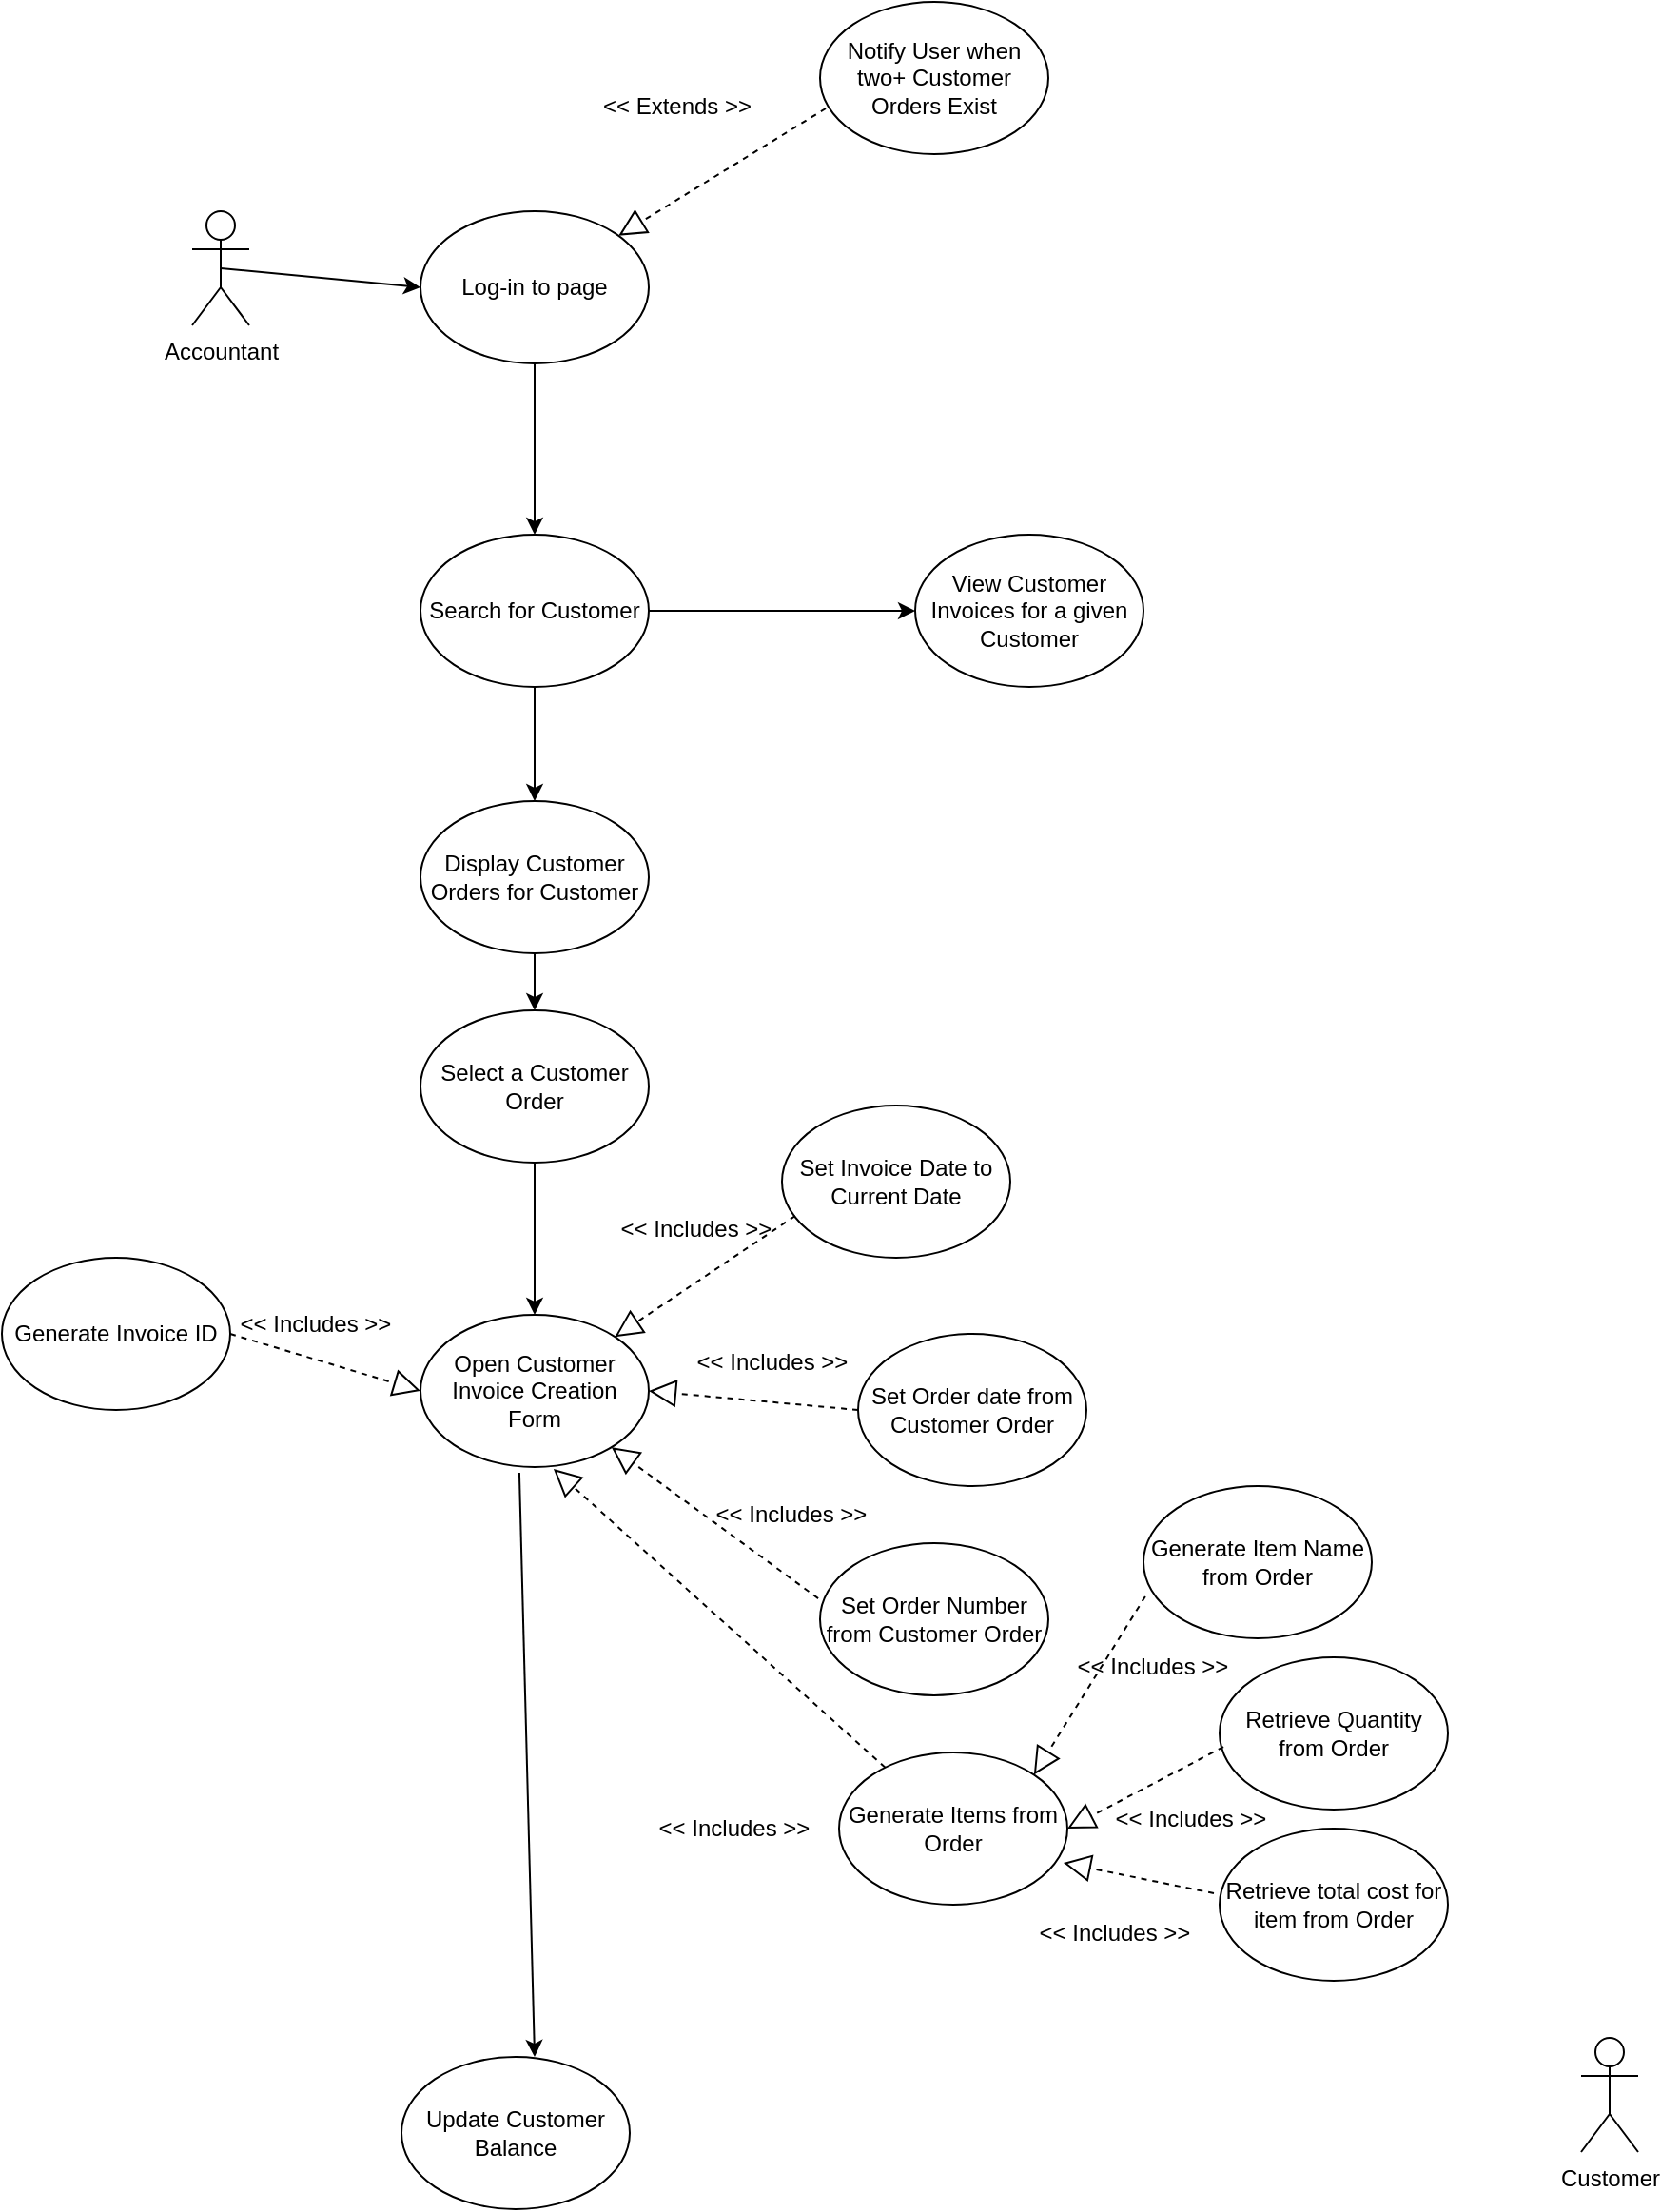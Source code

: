 <mxfile version="20.4.0" type="device"><diagram id="D1ZL9qfFzyinGgs-K52B" name="Page-1"><mxGraphModel dx="1890" dy="1758" grid="1" gridSize="10" guides="1" tooltips="1" connect="1" arrows="1" fold="1" page="1" pageScale="1" pageWidth="850" pageHeight="1100" math="0" shadow="0"><root><mxCell id="0"/><mxCell id="1" parent="0"/><mxCell id="vQxch1JY4LkTe1m2KwqM-1" value="Accountant" style="shape=umlActor;verticalLabelPosition=bottom;verticalAlign=top;html=1;" vertex="1" parent="1"><mxGeometry x="20" y="30" width="30" height="60" as="geometry"/></mxCell><mxCell id="vQxch1JY4LkTe1m2KwqM-4" value="Log-in to page" style="ellipse;whiteSpace=wrap;html=1;" vertex="1" parent="1"><mxGeometry x="140" y="30" width="120" height="80" as="geometry"/></mxCell><mxCell id="vQxch1JY4LkTe1m2KwqM-5" value="" style="endArrow=classic;html=1;rounded=0;exitX=0.5;exitY=0.5;exitDx=0;exitDy=0;exitPerimeter=0;entryX=0;entryY=0.5;entryDx=0;entryDy=0;" edge="1" parent="1" source="vQxch1JY4LkTe1m2KwqM-1" target="vQxch1JY4LkTe1m2KwqM-4"><mxGeometry width="50" height="50" relative="1" as="geometry"><mxPoint x="400" y="270" as="sourcePoint"/><mxPoint x="450" y="220" as="targetPoint"/></mxGeometry></mxCell><mxCell id="vQxch1JY4LkTe1m2KwqM-6" value="" style="endArrow=classic;html=1;rounded=0;exitX=0.5;exitY=1;exitDx=0;exitDy=0;" edge="1" parent="1" source="vQxch1JY4LkTe1m2KwqM-4"><mxGeometry width="50" height="50" relative="1" as="geometry"><mxPoint x="400" y="270" as="sourcePoint"/><mxPoint x="200" y="200" as="targetPoint"/></mxGeometry></mxCell><mxCell id="vQxch1JY4LkTe1m2KwqM-7" value="Search for Customer" style="ellipse;whiteSpace=wrap;html=1;" vertex="1" parent="1"><mxGeometry x="140" y="200" width="120" height="80" as="geometry"/></mxCell><mxCell id="vQxch1JY4LkTe1m2KwqM-8" value="Notify User when two+ Customer Orders Exist" style="ellipse;whiteSpace=wrap;html=1;" vertex="1" parent="1"><mxGeometry x="350" y="-80" width="120" height="80" as="geometry"/></mxCell><mxCell id="vQxch1JY4LkTe1m2KwqM-9" value="" style="endArrow=block;dashed=1;endFill=0;endSize=12;html=1;rounded=0;exitX=0.025;exitY=0.7;exitDx=0;exitDy=0;exitPerimeter=0;" edge="1" parent="1" source="vQxch1JY4LkTe1m2KwqM-8" target="vQxch1JY4LkTe1m2KwqM-4"><mxGeometry width="160" relative="1" as="geometry"><mxPoint x="340" y="140" as="sourcePoint"/><mxPoint x="500" y="140" as="targetPoint"/></mxGeometry></mxCell><mxCell id="vQxch1JY4LkTe1m2KwqM-11" value="&amp;lt;&amp;lt; Extends &amp;gt;&amp;gt;" style="text;html=1;strokeColor=none;fillColor=none;align=center;verticalAlign=middle;whiteSpace=wrap;rounded=0;" vertex="1" parent="1"><mxGeometry x="230" y="-40" width="90" height="30" as="geometry"/></mxCell><mxCell id="vQxch1JY4LkTe1m2KwqM-12" value="Display Customer Orders for Customer" style="ellipse;whiteSpace=wrap;html=1;" vertex="1" parent="1"><mxGeometry x="140" y="340" width="120" height="80" as="geometry"/></mxCell><mxCell id="vQxch1JY4LkTe1m2KwqM-13" value="" style="endArrow=classic;html=1;rounded=0;exitX=0.5;exitY=1;exitDx=0;exitDy=0;entryX=0.5;entryY=0;entryDx=0;entryDy=0;" edge="1" parent="1" source="vQxch1JY4LkTe1m2KwqM-7" target="vQxch1JY4LkTe1m2KwqM-12"><mxGeometry width="50" height="50" relative="1" as="geometry"><mxPoint x="400" y="340" as="sourcePoint"/><mxPoint x="450" y="290" as="targetPoint"/></mxGeometry></mxCell><mxCell id="vQxch1JY4LkTe1m2KwqM-14" value="Select a Customer Order" style="ellipse;whiteSpace=wrap;html=1;" vertex="1" parent="1"><mxGeometry x="140" y="450" width="120" height="80" as="geometry"/></mxCell><mxCell id="vQxch1JY4LkTe1m2KwqM-15" value="" style="endArrow=classic;html=1;rounded=0;exitX=0.5;exitY=1;exitDx=0;exitDy=0;" edge="1" parent="1" source="vQxch1JY4LkTe1m2KwqM-12" target="vQxch1JY4LkTe1m2KwqM-14"><mxGeometry width="50" height="50" relative="1" as="geometry"><mxPoint x="400" y="530" as="sourcePoint"/><mxPoint x="450" y="480" as="targetPoint"/></mxGeometry></mxCell><mxCell id="vQxch1JY4LkTe1m2KwqM-16" value="Open Customer Invoice Creation Form" style="ellipse;whiteSpace=wrap;html=1;" vertex="1" parent="1"><mxGeometry x="140" y="610" width="120" height="80" as="geometry"/></mxCell><mxCell id="vQxch1JY4LkTe1m2KwqM-17" value="" style="endArrow=classic;html=1;rounded=0;exitX=0.5;exitY=1;exitDx=0;exitDy=0;entryX=0.5;entryY=0;entryDx=0;entryDy=0;" edge="1" parent="1" source="vQxch1JY4LkTe1m2KwqM-14" target="vQxch1JY4LkTe1m2KwqM-16"><mxGeometry width="50" height="50" relative="1" as="geometry"><mxPoint x="400" y="520" as="sourcePoint"/><mxPoint x="450" y="470" as="targetPoint"/></mxGeometry></mxCell><mxCell id="vQxch1JY4LkTe1m2KwqM-18" value="Set Invoice Date to Current Date" style="ellipse;whiteSpace=wrap;html=1;" vertex="1" parent="1"><mxGeometry x="330" y="500" width="120" height="80" as="geometry"/></mxCell><mxCell id="vQxch1JY4LkTe1m2KwqM-19" value="" style="endArrow=block;dashed=1;endFill=0;endSize=12;html=1;rounded=0;exitX=0.058;exitY=0.725;exitDx=0;exitDy=0;exitPerimeter=0;" edge="1" parent="1" source="vQxch1JY4LkTe1m2KwqM-18" target="vQxch1JY4LkTe1m2KwqM-16"><mxGeometry width="160" relative="1" as="geometry"><mxPoint x="340" y="580" as="sourcePoint"/><mxPoint x="500" y="580" as="targetPoint"/></mxGeometry></mxCell><mxCell id="vQxch1JY4LkTe1m2KwqM-20" value="&amp;lt;&amp;lt; Includes &amp;gt;&amp;gt;" style="text;html=1;strokeColor=none;fillColor=none;align=center;verticalAlign=middle;whiteSpace=wrap;rounded=0;" vertex="1" parent="1"><mxGeometry x="500" y="860" width="90" height="30" as="geometry"/></mxCell><mxCell id="vQxch1JY4LkTe1m2KwqM-21" value="Set Order date from Customer Order" style="ellipse;whiteSpace=wrap;html=1;" vertex="1" parent="1"><mxGeometry x="370" y="620" width="120" height="80" as="geometry"/></mxCell><mxCell id="vQxch1JY4LkTe1m2KwqM-23" value="" style="endArrow=block;dashed=1;endFill=0;endSize=12;html=1;rounded=0;exitX=0;exitY=0.5;exitDx=0;exitDy=0;entryX=1;entryY=0.5;entryDx=0;entryDy=0;" edge="1" parent="1" source="vQxch1JY4LkTe1m2KwqM-21" target="vQxch1JY4LkTe1m2KwqM-16"><mxGeometry width="160" relative="1" as="geometry"><mxPoint x="340" y="650" as="sourcePoint"/><mxPoint x="500" y="650" as="targetPoint"/></mxGeometry></mxCell><mxCell id="vQxch1JY4LkTe1m2KwqM-24" value="&amp;lt;&amp;lt; Includes &amp;gt;&amp;gt;" style="text;html=1;strokeColor=none;fillColor=none;align=center;verticalAlign=middle;whiteSpace=wrap;rounded=0;" vertex="1" parent="1"><mxGeometry x="280" y="620" width="90" height="30" as="geometry"/></mxCell><mxCell id="vQxch1JY4LkTe1m2KwqM-25" value="Set Order Number from Customer Order" style="ellipse;whiteSpace=wrap;html=1;" vertex="1" parent="1"><mxGeometry x="350" y="730" width="120" height="80" as="geometry"/></mxCell><mxCell id="vQxch1JY4LkTe1m2KwqM-26" value="&amp;lt;&amp;lt; Includes &amp;gt;&amp;gt;" style="text;html=1;strokeColor=none;fillColor=none;align=center;verticalAlign=middle;whiteSpace=wrap;rounded=0;" vertex="1" parent="1"><mxGeometry x="290" y="700" width="90" height="30" as="geometry"/></mxCell><mxCell id="vQxch1JY4LkTe1m2KwqM-27" value="" style="endArrow=block;dashed=1;endFill=0;endSize=12;html=1;rounded=0;exitX=-0.008;exitY=0.363;exitDx=0;exitDy=0;exitPerimeter=0;" edge="1" parent="1" source="vQxch1JY4LkTe1m2KwqM-25" target="vQxch1JY4LkTe1m2KwqM-16"><mxGeometry width="160" relative="1" as="geometry"><mxPoint x="340" y="750" as="sourcePoint"/><mxPoint x="500" y="750" as="targetPoint"/></mxGeometry></mxCell><mxCell id="vQxch1JY4LkTe1m2KwqM-28" value="Generate Items from Order" style="ellipse;whiteSpace=wrap;html=1;" vertex="1" parent="1"><mxGeometry x="360" y="840" width="120" height="80" as="geometry"/></mxCell><mxCell id="vQxch1JY4LkTe1m2KwqM-29" value="&amp;lt;&amp;lt; Includes &amp;gt;&amp;gt;" style="text;html=1;strokeColor=none;fillColor=none;align=center;verticalAlign=middle;whiteSpace=wrap;rounded=0;" vertex="1" parent="1"><mxGeometry x="260" y="865" width="90" height="30" as="geometry"/></mxCell><mxCell id="vQxch1JY4LkTe1m2KwqM-30" value="" style="endArrow=block;dashed=1;endFill=0;endSize=12;html=1;rounded=0;entryX=0.583;entryY=1.013;entryDx=0;entryDy=0;entryPerimeter=0;" edge="1" parent="1" source="vQxch1JY4LkTe1m2KwqM-28" target="vQxch1JY4LkTe1m2KwqM-16"><mxGeometry width="160" relative="1" as="geometry"><mxPoint x="340" y="750" as="sourcePoint"/><mxPoint x="500" y="750" as="targetPoint"/></mxGeometry></mxCell><mxCell id="vQxch1JY4LkTe1m2KwqM-31" value="Generate Item Name from Order" style="ellipse;whiteSpace=wrap;html=1;" vertex="1" parent="1"><mxGeometry x="520" y="700" width="120" height="80" as="geometry"/></mxCell><mxCell id="vQxch1JY4LkTe1m2KwqM-32" value="Retrieve Quantity from Order" style="ellipse;whiteSpace=wrap;html=1;" vertex="1" parent="1"><mxGeometry x="560" y="790" width="120" height="80" as="geometry"/></mxCell><mxCell id="vQxch1JY4LkTe1m2KwqM-33" value="View Customer Invoices for a given Customer" style="ellipse;whiteSpace=wrap;html=1;" vertex="1" parent="1"><mxGeometry x="400" y="200" width="120" height="80" as="geometry"/></mxCell><mxCell id="vQxch1JY4LkTe1m2KwqM-34" value="" style="endArrow=classic;html=1;rounded=0;exitX=1;exitY=0.5;exitDx=0;exitDy=0;entryX=0;entryY=0.5;entryDx=0;entryDy=0;" edge="1" parent="1" source="vQxch1JY4LkTe1m2KwqM-7" target="vQxch1JY4LkTe1m2KwqM-33"><mxGeometry width="50" height="50" relative="1" as="geometry"><mxPoint x="400" y="140" as="sourcePoint"/><mxPoint x="450" y="90" as="targetPoint"/></mxGeometry></mxCell><mxCell id="vQxch1JY4LkTe1m2KwqM-35" value="Retrieve total cost for item from Order" style="ellipse;whiteSpace=wrap;html=1;" vertex="1" parent="1"><mxGeometry x="560" y="880" width="120" height="80" as="geometry"/></mxCell><mxCell id="vQxch1JY4LkTe1m2KwqM-36" value="" style="endArrow=block;dashed=1;endFill=0;endSize=12;html=1;rounded=0;exitX=-0.025;exitY=0.425;exitDx=0;exitDy=0;exitPerimeter=0;entryX=0.983;entryY=0.725;entryDx=0;entryDy=0;entryPerimeter=0;" edge="1" parent="1" source="vQxch1JY4LkTe1m2KwqM-35" target="vQxch1JY4LkTe1m2KwqM-28"><mxGeometry width="160" relative="1" as="geometry"><mxPoint x="450" y="980" as="sourcePoint"/><mxPoint x="610" y="980" as="targetPoint"/></mxGeometry></mxCell><mxCell id="vQxch1JY4LkTe1m2KwqM-37" value="" style="endArrow=block;dashed=1;endFill=0;endSize=12;html=1;rounded=0;exitX=0.017;exitY=0.588;exitDx=0;exitDy=0;exitPerimeter=0;entryX=1;entryY=0.5;entryDx=0;entryDy=0;" edge="1" parent="1" source="vQxch1JY4LkTe1m2KwqM-32" target="vQxch1JY4LkTe1m2KwqM-28"><mxGeometry width="160" relative="1" as="geometry"><mxPoint x="690" y="760" as="sourcePoint"/><mxPoint x="850" y="760" as="targetPoint"/></mxGeometry></mxCell><mxCell id="vQxch1JY4LkTe1m2KwqM-38" value="" style="endArrow=block;dashed=1;endFill=0;endSize=12;html=1;rounded=0;exitX=0.008;exitY=0.725;exitDx=0;exitDy=0;exitPerimeter=0;entryX=1;entryY=0;entryDx=0;entryDy=0;" edge="1" parent="1" source="vQxch1JY4LkTe1m2KwqM-31" target="vQxch1JY4LkTe1m2KwqM-28"><mxGeometry width="160" relative="1" as="geometry"><mxPoint x="610" y="630" as="sourcePoint"/><mxPoint x="770" y="630" as="targetPoint"/></mxGeometry></mxCell><mxCell id="vQxch1JY4LkTe1m2KwqM-39" value="&amp;lt;&amp;lt; Includes &amp;gt;&amp;gt;" style="text;html=1;strokeColor=none;fillColor=none;align=center;verticalAlign=middle;whiteSpace=wrap;rounded=0;" vertex="1" parent="1"><mxGeometry x="240" y="550" width="90" height="30" as="geometry"/></mxCell><mxCell id="vQxch1JY4LkTe1m2KwqM-40" value="&amp;lt;&amp;lt; Includes &amp;gt;&amp;gt;" style="text;html=1;strokeColor=none;fillColor=none;align=center;verticalAlign=middle;whiteSpace=wrap;rounded=0;" vertex="1" parent="1"><mxGeometry x="460" y="920" width="90" height="30" as="geometry"/></mxCell><mxCell id="vQxch1JY4LkTe1m2KwqM-41" value="&amp;lt;&amp;lt; Includes &amp;gt;&amp;gt;" style="text;html=1;strokeColor=none;fillColor=none;align=center;verticalAlign=middle;whiteSpace=wrap;rounded=0;" vertex="1" parent="1"><mxGeometry x="480" y="780" width="90" height="30" as="geometry"/></mxCell><mxCell id="vQxch1JY4LkTe1m2KwqM-42" value="Generate Invoice ID" style="ellipse;whiteSpace=wrap;html=1;" vertex="1" parent="1"><mxGeometry x="-80" y="580" width="120" height="80" as="geometry"/></mxCell><mxCell id="vQxch1JY4LkTe1m2KwqM-43" value="" style="endArrow=block;dashed=1;endFill=0;endSize=12;html=1;rounded=0;exitX=1;exitY=0.5;exitDx=0;exitDy=0;entryX=0;entryY=0.5;entryDx=0;entryDy=0;" edge="1" parent="1" source="vQxch1JY4LkTe1m2KwqM-42" target="vQxch1JY4LkTe1m2KwqM-16"><mxGeometry width="160" relative="1" as="geometry"><mxPoint x="340" y="800" as="sourcePoint"/><mxPoint x="500" y="800" as="targetPoint"/></mxGeometry></mxCell><mxCell id="vQxch1JY4LkTe1m2KwqM-44" value="&amp;lt;&amp;lt; Includes &amp;gt;&amp;gt;" style="text;html=1;strokeColor=none;fillColor=none;align=center;verticalAlign=middle;whiteSpace=wrap;rounded=0;" vertex="1" parent="1"><mxGeometry x="40" y="600" width="90" height="30" as="geometry"/></mxCell><mxCell id="vQxch1JY4LkTe1m2KwqM-45" value="" style="endArrow=classic;html=1;rounded=0;exitX=0.433;exitY=1.038;exitDx=0;exitDy=0;exitPerimeter=0;" edge="1" parent="1" source="vQxch1JY4LkTe1m2KwqM-16"><mxGeometry width="50" height="50" relative="1" as="geometry"><mxPoint x="400" y="1030" as="sourcePoint"/><mxPoint x="200" y="1000" as="targetPoint"/></mxGeometry></mxCell><mxCell id="vQxch1JY4LkTe1m2KwqM-46" value="Update Customer Balance" style="ellipse;whiteSpace=wrap;html=1;" vertex="1" parent="1"><mxGeometry x="130" y="1000" width="120" height="80" as="geometry"/></mxCell><mxCell id="vQxch1JY4LkTe1m2KwqM-47" value="Customer" style="shape=umlActor;verticalLabelPosition=bottom;verticalAlign=top;html=1;outlineConnect=0;" vertex="1" parent="1"><mxGeometry x="750" y="990" width="30" height="60" as="geometry"/></mxCell></root></mxGraphModel></diagram></mxfile>